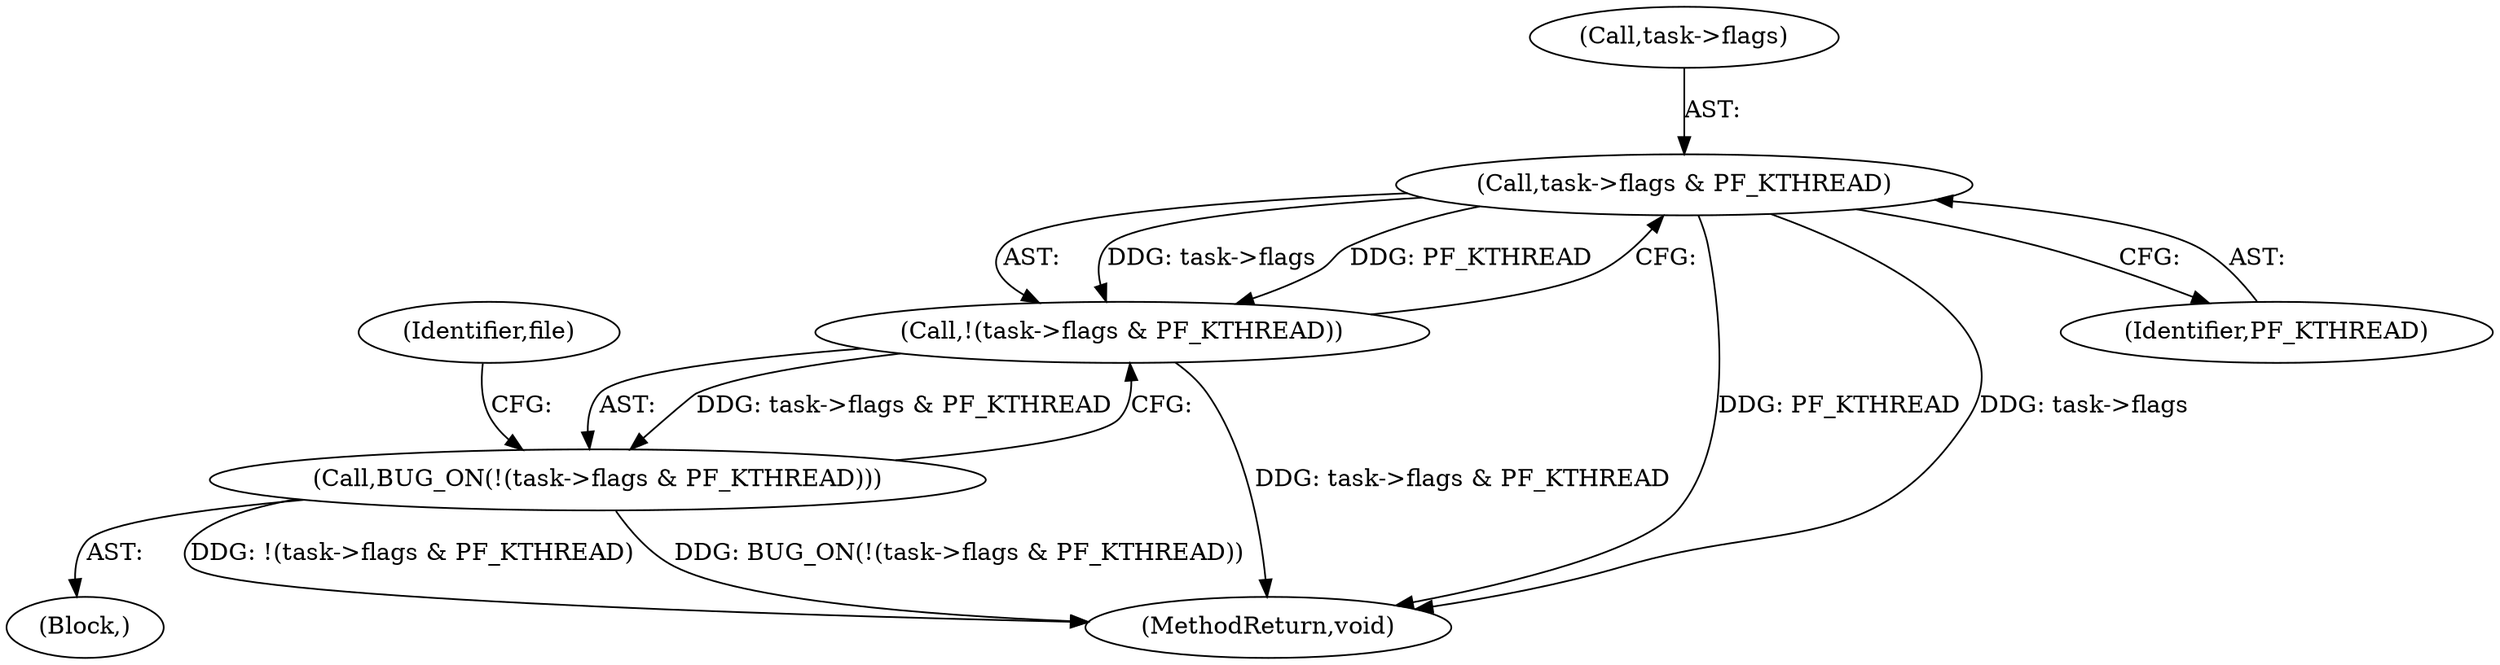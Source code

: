 digraph "0_linux_eee5cc2702929fd41cce28058dc6d6717f723f87_0@pointer" {
"1000118" [label="(Call,task->flags & PF_KTHREAD)"];
"1000117" [label="(Call,!(task->flags & PF_KTHREAD))"];
"1000116" [label="(Call,BUG_ON(!(task->flags & PF_KTHREAD)))"];
"1000116" [label="(Call,BUG_ON(!(task->flags & PF_KTHREAD)))"];
"1000109" [label="(Block,)"];
"1000125" [label="(MethodReturn,void)"];
"1000117" [label="(Call,!(task->flags & PF_KTHREAD))"];
"1000124" [label="(Identifier,file)"];
"1000122" [label="(Identifier,PF_KTHREAD)"];
"1000119" [label="(Call,task->flags)"];
"1000118" [label="(Call,task->flags & PF_KTHREAD)"];
"1000118" -> "1000117"  [label="AST: "];
"1000118" -> "1000122"  [label="CFG: "];
"1000119" -> "1000118"  [label="AST: "];
"1000122" -> "1000118"  [label="AST: "];
"1000117" -> "1000118"  [label="CFG: "];
"1000118" -> "1000125"  [label="DDG: PF_KTHREAD"];
"1000118" -> "1000125"  [label="DDG: task->flags"];
"1000118" -> "1000117"  [label="DDG: task->flags"];
"1000118" -> "1000117"  [label="DDG: PF_KTHREAD"];
"1000117" -> "1000116"  [label="AST: "];
"1000116" -> "1000117"  [label="CFG: "];
"1000117" -> "1000125"  [label="DDG: task->flags & PF_KTHREAD"];
"1000117" -> "1000116"  [label="DDG: task->flags & PF_KTHREAD"];
"1000116" -> "1000109"  [label="AST: "];
"1000124" -> "1000116"  [label="CFG: "];
"1000116" -> "1000125"  [label="DDG: !(task->flags & PF_KTHREAD)"];
"1000116" -> "1000125"  [label="DDG: BUG_ON(!(task->flags & PF_KTHREAD))"];
}
